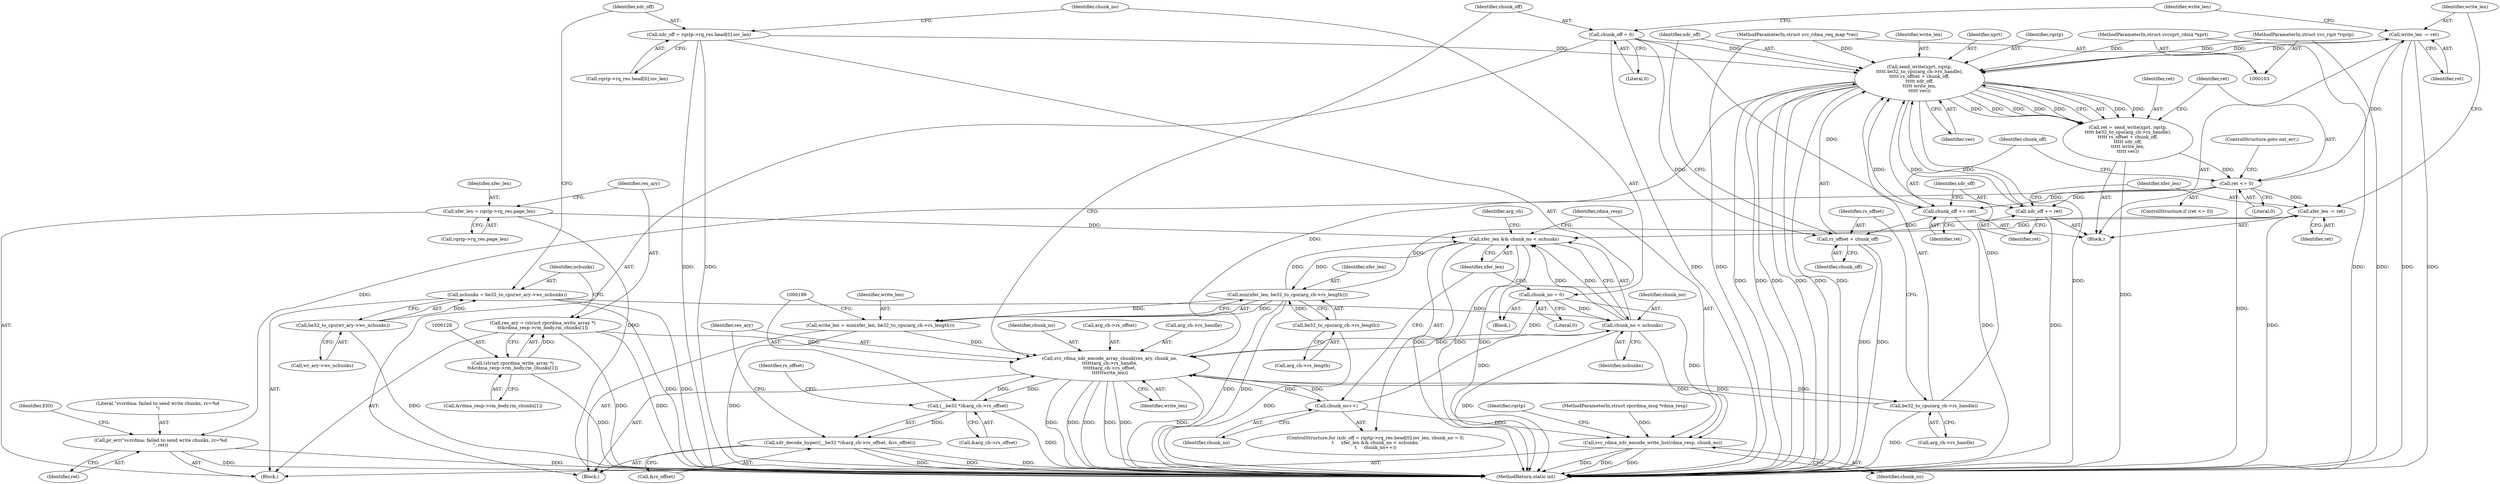 digraph "1_linux_c70422f760c120480fee4de6c38804c72aa26bc1_35@API" {
"1000241" [label="(Call,write_len -= ret)"];
"1000228" [label="(Call,ret <= 0)"];
"1000212" [label="(Call,ret = send_write(xprt, rqstp,\n\t\t\t\t\t be32_to_cpu(arg_ch->rs_handle),\n\t\t\t\t\t rs_offset + chunk_off,\n\t\t\t\t\t xdr_off,\n\t\t\t\t\t write_len,\n\t\t\t\t\t vec))"];
"1000214" [label="(Call,send_write(xprt, rqstp,\n\t\t\t\t\t be32_to_cpu(arg_ch->rs_handle),\n\t\t\t\t\t rs_offset + chunk_off,\n\t\t\t\t\t xdr_off,\n\t\t\t\t\t write_len,\n\t\t\t\t\t vec))"];
"1000104" [label="(MethodParameterIn,struct svcxprt_rdma *xprt)"];
"1000107" [label="(MethodParameterIn,struct svc_rqst *rqstp)"];
"1000217" [label="(Call,be32_to_cpu(arg_ch->rs_handle))"];
"1000196" [label="(Call,svc_rdma_xdr_encode_array_chunk(res_ary, chunk_no,\n\t\t\t\t\t\targ_ch->rs_handle,\n\t\t\t\t\t\targ_ch->rs_offset,\n\t\t\t\t\t\twrite_len))"];
"1000125" [label="(Call,res_ary = (struct rpcrdma_write_array *)\n\t\t&rdma_resp->rm_body.rm_chunks[1])"];
"1000127" [label="(Call,(struct rpcrdma_write_array *)\n\t\t&rdma_resp->rm_body.rm_chunks[1])"];
"1000156" [label="(Call,chunk_no = 0)"];
"1000161" [label="(Call,chunk_no < nchunks)"];
"1000164" [label="(Call,chunk_no++)"];
"1000137" [label="(Call,nchunks = be32_to_cpu(wr_ary->wc_nchunks))"];
"1000139" [label="(Call,be32_to_cpu(wr_ary->wc_nchunks))"];
"1000188" [label="(Call,(__be32 *)&arg_ch->rs_offset)"];
"1000179" [label="(Call,write_len = min(xfer_len, be32_to_cpu(arg_ch->rs_length)))"];
"1000181" [label="(Call,min(xfer_len, be32_to_cpu(arg_ch->rs_length)))"];
"1000159" [label="(Call,xfer_len && chunk_no < nchunks)"];
"1000238" [label="(Call,xfer_len -= ret)"];
"1000111" [label="(Call,xfer_len = rqstp->rq_res.page_len)"];
"1000183" [label="(Call,be32_to_cpu(arg_ch->rs_length))"];
"1000232" [label="(Call,chunk_off += ret)"];
"1000206" [label="(Call,chunk_off = 0)"];
"1000235" [label="(Call,xdr_off += ret)"];
"1000145" [label="(Call,xdr_off = rqstp->rq_res.head[0].iov_len)"];
"1000241" [label="(Call,write_len -= ret)"];
"1000108" [label="(MethodParameterIn,struct svc_rdma_req_map *vec)"];
"1000221" [label="(Call,rs_offset + chunk_off)"];
"1000244" [label="(Call,svc_rdma_xdr_encode_write_list(rdma_resp, chunk_no))"];
"1000187" [label="(Call,xdr_decode_hyper((__be32 *)&arg_ch->rs_offset, &rs_offset))"];
"1000254" [label="(Call,pr_err(\"svcrdma: failed to send write chunks, rc=%d\n\", ret))"];
"1000108" [label="(MethodParameterIn,struct svc_rdma_req_map *vec)"];
"1000109" [label="(Block,)"];
"1000199" [label="(Call,arg_ch->rs_handle)"];
"1000235" [label="(Call,xdr_off += ret)"];
"1000243" [label="(Identifier,ret)"];
"1000197" [label="(Identifier,res_ary)"];
"1000180" [label="(Identifier,write_len)"];
"1000127" [label="(Call,(struct rpcrdma_write_array *)\n\t\t&rdma_resp->rm_body.rm_chunks[1])"];
"1000207" [label="(Identifier,chunk_off)"];
"1000230" [label="(Literal,0)"];
"1000254" [label="(Call,pr_err(\"svcrdma: failed to send write chunks, rc=%d\n\", ret))"];
"1000137" [label="(Call,nchunks = be32_to_cpu(wr_ary->wc_nchunks))"];
"1000187" [label="(Call,xdr_decode_hyper((__be32 *)&arg_ch->rs_offset, &rs_offset))"];
"1000161" [label="(Call,chunk_no < nchunks)"];
"1000158" [label="(Literal,0)"];
"1000218" [label="(Call,arg_ch->rs_handle)"];
"1000139" [label="(Call,be32_to_cpu(wr_ary->wc_nchunks))"];
"1000162" [label="(Identifier,chunk_no)"];
"1000104" [label="(MethodParameterIn,struct svcxprt_rdma *xprt)"];
"1000188" [label="(Call,(__be32 *)&arg_ch->rs_offset)"];
"1000226" [label="(Identifier,vec)"];
"1000206" [label="(Call,chunk_off = 0)"];
"1000125" [label="(Call,res_ary = (struct rpcrdma_write_array *)\n\t\t&rdma_resp->rm_body.rm_chunks[1])"];
"1000182" [label="(Identifier,xfer_len)"];
"1000179" [label="(Call,write_len = min(xfer_len, be32_to_cpu(arg_ch->rs_length)))"];
"1000232" [label="(Call,chunk_off += ret)"];
"1000144" [label="(Block,)"];
"1000212" [label="(Call,ret = send_write(xprt, rqstp,\n\t\t\t\t\t be32_to_cpu(arg_ch->rs_handle),\n\t\t\t\t\t rs_offset + chunk_off,\n\t\t\t\t\t xdr_off,\n\t\t\t\t\t write_len,\n\t\t\t\t\t vec))"];
"1000205" [label="(Identifier,write_len)"];
"1000256" [label="(Identifier,ret)"];
"1000236" [label="(Identifier,xdr_off)"];
"1000255" [label="(Literal,\"svcrdma: failed to send write chunks, rc=%d\n\")"];
"1000147" [label="(Call,rqstp->rq_res.head[0].iov_len)"];
"1000112" [label="(Identifier,xfer_len)"];
"1000227" [label="(ControlStructure,if (ret <= 0))"];
"1000216" [label="(Identifier,rqstp)"];
"1000159" [label="(Call,xfer_len && chunk_no < nchunks)"];
"1000165" [label="(Identifier,chunk_no)"];
"1000246" [label="(Identifier,chunk_no)"];
"1000238" [label="(Call,xfer_len -= ret)"];
"1000224" [label="(Identifier,xdr_off)"];
"1000231" [label="(ControlStructure,goto out_err;)"];
"1000222" [label="(Identifier,rs_offset)"];
"1000217" [label="(Call,be32_to_cpu(arg_ch->rs_handle))"];
"1000259" [label="(Identifier,EIO)"];
"1000234" [label="(Identifier,ret)"];
"1000164" [label="(Call,chunk_no++)"];
"1000160" [label="(Identifier,xfer_len)"];
"1000143" [label="(ControlStructure,for (xdr_off = rqstp->rq_res.head[0].iov_len, chunk_no = 0;\n\t     xfer_len && chunk_no < nchunks;\n\t     chunk_no++))"];
"1000126" [label="(Identifier,res_ary)"];
"1000140" [label="(Call,wr_ary->wc_nchunks)"];
"1000184" [label="(Call,arg_ch->rs_length)"];
"1000244" [label="(Call,svc_rdma_xdr_encode_write_list(rdma_resp, chunk_no))"];
"1000106" [label="(MethodParameterIn,struct rpcrdma_msg *rdma_resp)"];
"1000221" [label="(Call,rs_offset + chunk_off)"];
"1000237" [label="(Identifier,ret)"];
"1000166" [label="(Block,)"];
"1000240" [label="(Identifier,ret)"];
"1000113" [label="(Call,rqstp->rq_res.page_len)"];
"1000129" [label="(Call,&rdma_resp->rm_body.rm_chunks[1])"];
"1000190" [label="(Call,&arg_ch->rs_offset)"];
"1000208" [label="(Literal,0)"];
"1000156" [label="(Call,chunk_no = 0)"];
"1000211" [label="(Block,)"];
"1000241" [label="(Call,write_len -= ret)"];
"1000198" [label="(Identifier,chunk_no)"];
"1000239" [label="(Identifier,xfer_len)"];
"1000183" [label="(Call,be32_to_cpu(arg_ch->rs_length))"];
"1000195" [label="(Identifier,rs_offset)"];
"1000210" [label="(Identifier,write_len)"];
"1000107" [label="(MethodParameterIn,struct svc_rqst *rqstp)"];
"1000214" [label="(Call,send_write(xprt, rqstp,\n\t\t\t\t\t be32_to_cpu(arg_ch->rs_handle),\n\t\t\t\t\t rs_offset + chunk_off,\n\t\t\t\t\t xdr_off,\n\t\t\t\t\t write_len,\n\t\t\t\t\t vec))"];
"1000233" [label="(Identifier,chunk_off)"];
"1000202" [label="(Call,arg_ch->rs_offset)"];
"1000146" [label="(Identifier,xdr_off)"];
"1000111" [label="(Call,xfer_len = rqstp->rq_res.page_len)"];
"1000138" [label="(Identifier,nchunks)"];
"1000170" [label="(Identifier,arg_ch)"];
"1000145" [label="(Call,xdr_off = rqstp->rq_res.head[0].iov_len)"];
"1000163" [label="(Identifier,nchunks)"];
"1000223" [label="(Identifier,chunk_off)"];
"1000242" [label="(Identifier,write_len)"];
"1000157" [label="(Identifier,chunk_no)"];
"1000194" [label="(Call,&rs_offset)"];
"1000196" [label="(Call,svc_rdma_xdr_encode_array_chunk(res_ary, chunk_no,\n\t\t\t\t\t\targ_ch->rs_handle,\n\t\t\t\t\t\targ_ch->rs_offset,\n\t\t\t\t\t\twrite_len))"];
"1000225" [label="(Identifier,write_len)"];
"1000213" [label="(Identifier,ret)"];
"1000260" [label="(MethodReturn,static int)"];
"1000228" [label="(Call,ret <= 0)"];
"1000181" [label="(Call,min(xfer_len, be32_to_cpu(arg_ch->rs_length)))"];
"1000245" [label="(Identifier,rdma_resp)"];
"1000250" [label="(Identifier,rqstp)"];
"1000215" [label="(Identifier,xprt)"];
"1000229" [label="(Identifier,ret)"];
"1000241" -> "1000211"  [label="AST: "];
"1000241" -> "1000243"  [label="CFG: "];
"1000242" -> "1000241"  [label="AST: "];
"1000243" -> "1000241"  [label="AST: "];
"1000210" -> "1000241"  [label="CFG: "];
"1000241" -> "1000260"  [label="DDG: "];
"1000241" -> "1000260"  [label="DDG: "];
"1000241" -> "1000214"  [label="DDG: "];
"1000228" -> "1000241"  [label="DDG: "];
"1000214" -> "1000241"  [label="DDG: "];
"1000228" -> "1000227"  [label="AST: "];
"1000228" -> "1000230"  [label="CFG: "];
"1000229" -> "1000228"  [label="AST: "];
"1000230" -> "1000228"  [label="AST: "];
"1000231" -> "1000228"  [label="CFG: "];
"1000233" -> "1000228"  [label="CFG: "];
"1000228" -> "1000260"  [label="DDG: "];
"1000212" -> "1000228"  [label="DDG: "];
"1000228" -> "1000232"  [label="DDG: "];
"1000228" -> "1000235"  [label="DDG: "];
"1000228" -> "1000238"  [label="DDG: "];
"1000228" -> "1000254"  [label="DDG: "];
"1000212" -> "1000211"  [label="AST: "];
"1000212" -> "1000214"  [label="CFG: "];
"1000213" -> "1000212"  [label="AST: "];
"1000214" -> "1000212"  [label="AST: "];
"1000229" -> "1000212"  [label="CFG: "];
"1000212" -> "1000260"  [label="DDG: "];
"1000214" -> "1000212"  [label="DDG: "];
"1000214" -> "1000212"  [label="DDG: "];
"1000214" -> "1000212"  [label="DDG: "];
"1000214" -> "1000212"  [label="DDG: "];
"1000214" -> "1000212"  [label="DDG: "];
"1000214" -> "1000212"  [label="DDG: "];
"1000214" -> "1000212"  [label="DDG: "];
"1000214" -> "1000226"  [label="CFG: "];
"1000215" -> "1000214"  [label="AST: "];
"1000216" -> "1000214"  [label="AST: "];
"1000217" -> "1000214"  [label="AST: "];
"1000221" -> "1000214"  [label="AST: "];
"1000224" -> "1000214"  [label="AST: "];
"1000225" -> "1000214"  [label="AST: "];
"1000226" -> "1000214"  [label="AST: "];
"1000214" -> "1000260"  [label="DDG: "];
"1000214" -> "1000260"  [label="DDG: "];
"1000214" -> "1000260"  [label="DDG: "];
"1000214" -> "1000260"  [label="DDG: "];
"1000214" -> "1000260"  [label="DDG: "];
"1000214" -> "1000260"  [label="DDG: "];
"1000214" -> "1000260"  [label="DDG: "];
"1000104" -> "1000214"  [label="DDG: "];
"1000107" -> "1000214"  [label="DDG: "];
"1000217" -> "1000214"  [label="DDG: "];
"1000232" -> "1000214"  [label="DDG: "];
"1000206" -> "1000214"  [label="DDG: "];
"1000235" -> "1000214"  [label="DDG: "];
"1000145" -> "1000214"  [label="DDG: "];
"1000196" -> "1000214"  [label="DDG: "];
"1000108" -> "1000214"  [label="DDG: "];
"1000214" -> "1000235"  [label="DDG: "];
"1000104" -> "1000103"  [label="AST: "];
"1000104" -> "1000260"  [label="DDG: "];
"1000107" -> "1000103"  [label="AST: "];
"1000107" -> "1000260"  [label="DDG: "];
"1000217" -> "1000218"  [label="CFG: "];
"1000218" -> "1000217"  [label="AST: "];
"1000222" -> "1000217"  [label="CFG: "];
"1000217" -> "1000260"  [label="DDG: "];
"1000217" -> "1000196"  [label="DDG: "];
"1000196" -> "1000217"  [label="DDG: "];
"1000196" -> "1000166"  [label="AST: "];
"1000196" -> "1000205"  [label="CFG: "];
"1000197" -> "1000196"  [label="AST: "];
"1000198" -> "1000196"  [label="AST: "];
"1000199" -> "1000196"  [label="AST: "];
"1000202" -> "1000196"  [label="AST: "];
"1000205" -> "1000196"  [label="AST: "];
"1000207" -> "1000196"  [label="CFG: "];
"1000196" -> "1000260"  [label="DDG: "];
"1000196" -> "1000260"  [label="DDG: "];
"1000196" -> "1000260"  [label="DDG: "];
"1000196" -> "1000260"  [label="DDG: "];
"1000196" -> "1000260"  [label="DDG: "];
"1000196" -> "1000260"  [label="DDG: "];
"1000196" -> "1000164"  [label="DDG: "];
"1000196" -> "1000188"  [label="DDG: "];
"1000125" -> "1000196"  [label="DDG: "];
"1000156" -> "1000196"  [label="DDG: "];
"1000161" -> "1000196"  [label="DDG: "];
"1000164" -> "1000196"  [label="DDG: "];
"1000188" -> "1000196"  [label="DDG: "];
"1000179" -> "1000196"  [label="DDG: "];
"1000125" -> "1000109"  [label="AST: "];
"1000125" -> "1000127"  [label="CFG: "];
"1000126" -> "1000125"  [label="AST: "];
"1000127" -> "1000125"  [label="AST: "];
"1000138" -> "1000125"  [label="CFG: "];
"1000125" -> "1000260"  [label="DDG: "];
"1000125" -> "1000260"  [label="DDG: "];
"1000127" -> "1000125"  [label="DDG: "];
"1000127" -> "1000129"  [label="CFG: "];
"1000128" -> "1000127"  [label="AST: "];
"1000129" -> "1000127"  [label="AST: "];
"1000127" -> "1000260"  [label="DDG: "];
"1000156" -> "1000144"  [label="AST: "];
"1000156" -> "1000158"  [label="CFG: "];
"1000157" -> "1000156"  [label="AST: "];
"1000158" -> "1000156"  [label="AST: "];
"1000160" -> "1000156"  [label="CFG: "];
"1000156" -> "1000161"  [label="DDG: "];
"1000156" -> "1000244"  [label="DDG: "];
"1000161" -> "1000159"  [label="AST: "];
"1000161" -> "1000163"  [label="CFG: "];
"1000162" -> "1000161"  [label="AST: "];
"1000163" -> "1000161"  [label="AST: "];
"1000159" -> "1000161"  [label="CFG: "];
"1000161" -> "1000260"  [label="DDG: "];
"1000161" -> "1000159"  [label="DDG: "];
"1000161" -> "1000159"  [label="DDG: "];
"1000164" -> "1000161"  [label="DDG: "];
"1000137" -> "1000161"  [label="DDG: "];
"1000161" -> "1000244"  [label="DDG: "];
"1000164" -> "1000143"  [label="AST: "];
"1000164" -> "1000165"  [label="CFG: "];
"1000165" -> "1000164"  [label="AST: "];
"1000160" -> "1000164"  [label="CFG: "];
"1000164" -> "1000244"  [label="DDG: "];
"1000137" -> "1000109"  [label="AST: "];
"1000137" -> "1000139"  [label="CFG: "];
"1000138" -> "1000137"  [label="AST: "];
"1000139" -> "1000137"  [label="AST: "];
"1000146" -> "1000137"  [label="CFG: "];
"1000137" -> "1000260"  [label="DDG: "];
"1000137" -> "1000260"  [label="DDG: "];
"1000139" -> "1000137"  [label="DDG: "];
"1000139" -> "1000140"  [label="CFG: "];
"1000140" -> "1000139"  [label="AST: "];
"1000139" -> "1000260"  [label="DDG: "];
"1000188" -> "1000187"  [label="AST: "];
"1000188" -> "1000190"  [label="CFG: "];
"1000189" -> "1000188"  [label="AST: "];
"1000190" -> "1000188"  [label="AST: "];
"1000195" -> "1000188"  [label="CFG: "];
"1000188" -> "1000260"  [label="DDG: "];
"1000188" -> "1000187"  [label="DDG: "];
"1000179" -> "1000166"  [label="AST: "];
"1000179" -> "1000181"  [label="CFG: "];
"1000180" -> "1000179"  [label="AST: "];
"1000181" -> "1000179"  [label="AST: "];
"1000189" -> "1000179"  [label="CFG: "];
"1000179" -> "1000260"  [label="DDG: "];
"1000181" -> "1000179"  [label="DDG: "];
"1000181" -> "1000179"  [label="DDG: "];
"1000181" -> "1000183"  [label="CFG: "];
"1000182" -> "1000181"  [label="AST: "];
"1000183" -> "1000181"  [label="AST: "];
"1000181" -> "1000260"  [label="DDG: "];
"1000181" -> "1000260"  [label="DDG: "];
"1000181" -> "1000159"  [label="DDG: "];
"1000159" -> "1000181"  [label="DDG: "];
"1000183" -> "1000181"  [label="DDG: "];
"1000181" -> "1000238"  [label="DDG: "];
"1000159" -> "1000143"  [label="AST: "];
"1000159" -> "1000160"  [label="CFG: "];
"1000160" -> "1000159"  [label="AST: "];
"1000170" -> "1000159"  [label="CFG: "];
"1000245" -> "1000159"  [label="CFG: "];
"1000159" -> "1000260"  [label="DDG: "];
"1000159" -> "1000260"  [label="DDG: "];
"1000159" -> "1000260"  [label="DDG: "];
"1000238" -> "1000159"  [label="DDG: "];
"1000111" -> "1000159"  [label="DDG: "];
"1000238" -> "1000211"  [label="AST: "];
"1000238" -> "1000240"  [label="CFG: "];
"1000239" -> "1000238"  [label="AST: "];
"1000240" -> "1000238"  [label="AST: "];
"1000242" -> "1000238"  [label="CFG: "];
"1000238" -> "1000260"  [label="DDG: "];
"1000111" -> "1000109"  [label="AST: "];
"1000111" -> "1000113"  [label="CFG: "];
"1000112" -> "1000111"  [label="AST: "];
"1000113" -> "1000111"  [label="AST: "];
"1000126" -> "1000111"  [label="CFG: "];
"1000111" -> "1000260"  [label="DDG: "];
"1000183" -> "1000184"  [label="CFG: "];
"1000184" -> "1000183"  [label="AST: "];
"1000183" -> "1000260"  [label="DDG: "];
"1000232" -> "1000211"  [label="AST: "];
"1000232" -> "1000234"  [label="CFG: "];
"1000233" -> "1000232"  [label="AST: "];
"1000234" -> "1000232"  [label="AST: "];
"1000236" -> "1000232"  [label="CFG: "];
"1000232" -> "1000260"  [label="DDG: "];
"1000232" -> "1000221"  [label="DDG: "];
"1000206" -> "1000232"  [label="DDG: "];
"1000206" -> "1000166"  [label="AST: "];
"1000206" -> "1000208"  [label="CFG: "];
"1000207" -> "1000206"  [label="AST: "];
"1000208" -> "1000206"  [label="AST: "];
"1000210" -> "1000206"  [label="CFG: "];
"1000206" -> "1000260"  [label="DDG: "];
"1000206" -> "1000221"  [label="DDG: "];
"1000235" -> "1000211"  [label="AST: "];
"1000235" -> "1000237"  [label="CFG: "];
"1000236" -> "1000235"  [label="AST: "];
"1000237" -> "1000235"  [label="AST: "];
"1000239" -> "1000235"  [label="CFG: "];
"1000235" -> "1000260"  [label="DDG: "];
"1000145" -> "1000144"  [label="AST: "];
"1000145" -> "1000147"  [label="CFG: "];
"1000146" -> "1000145"  [label="AST: "];
"1000147" -> "1000145"  [label="AST: "];
"1000157" -> "1000145"  [label="CFG: "];
"1000145" -> "1000260"  [label="DDG: "];
"1000145" -> "1000260"  [label="DDG: "];
"1000108" -> "1000103"  [label="AST: "];
"1000108" -> "1000260"  [label="DDG: "];
"1000221" -> "1000223"  [label="CFG: "];
"1000222" -> "1000221"  [label="AST: "];
"1000223" -> "1000221"  [label="AST: "];
"1000224" -> "1000221"  [label="CFG: "];
"1000221" -> "1000260"  [label="DDG: "];
"1000221" -> "1000260"  [label="DDG: "];
"1000244" -> "1000109"  [label="AST: "];
"1000244" -> "1000246"  [label="CFG: "];
"1000245" -> "1000244"  [label="AST: "];
"1000246" -> "1000244"  [label="AST: "];
"1000250" -> "1000244"  [label="CFG: "];
"1000244" -> "1000260"  [label="DDG: "];
"1000244" -> "1000260"  [label="DDG: "];
"1000244" -> "1000260"  [label="DDG: "];
"1000106" -> "1000244"  [label="DDG: "];
"1000187" -> "1000166"  [label="AST: "];
"1000187" -> "1000194"  [label="CFG: "];
"1000194" -> "1000187"  [label="AST: "];
"1000197" -> "1000187"  [label="CFG: "];
"1000187" -> "1000260"  [label="DDG: "];
"1000187" -> "1000260"  [label="DDG: "];
"1000187" -> "1000260"  [label="DDG: "];
"1000254" -> "1000109"  [label="AST: "];
"1000254" -> "1000256"  [label="CFG: "];
"1000255" -> "1000254"  [label="AST: "];
"1000256" -> "1000254"  [label="AST: "];
"1000259" -> "1000254"  [label="CFG: "];
"1000254" -> "1000260"  [label="DDG: "];
"1000254" -> "1000260"  [label="DDG: "];
}
